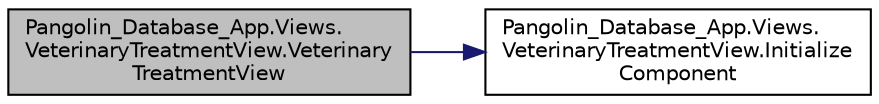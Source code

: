 digraph "Pangolin_Database_App.Views.VeterinaryTreatmentView.VeterinaryTreatmentView"
{
 // LATEX_PDF_SIZE
  edge [fontname="Helvetica",fontsize="10",labelfontname="Helvetica",labelfontsize="10"];
  node [fontname="Helvetica",fontsize="10",shape=record];
  rankdir="LR";
  Node1 [label="Pangolin_Database_App.Views.\lVeterinaryTreatmentView.Veterinary\lTreatmentView",height=0.2,width=0.4,color="black", fillcolor="grey75", style="filled", fontcolor="black",tooltip=" "];
  Node1 -> Node2 [color="midnightblue",fontsize="10",style="solid",fontname="Helvetica"];
  Node2 [label="Pangolin_Database_App.Views.\lVeterinaryTreatmentView.Initialize\lComponent",height=0.2,width=0.4,color="black", fillcolor="white", style="filled",URL="$class_pangolin___database___app_1_1_views_1_1_veterinary_treatment_view.html#abd0abbfae4bf37fd73afe848e5fcb142",tooltip="InitializeComponent"];
}
